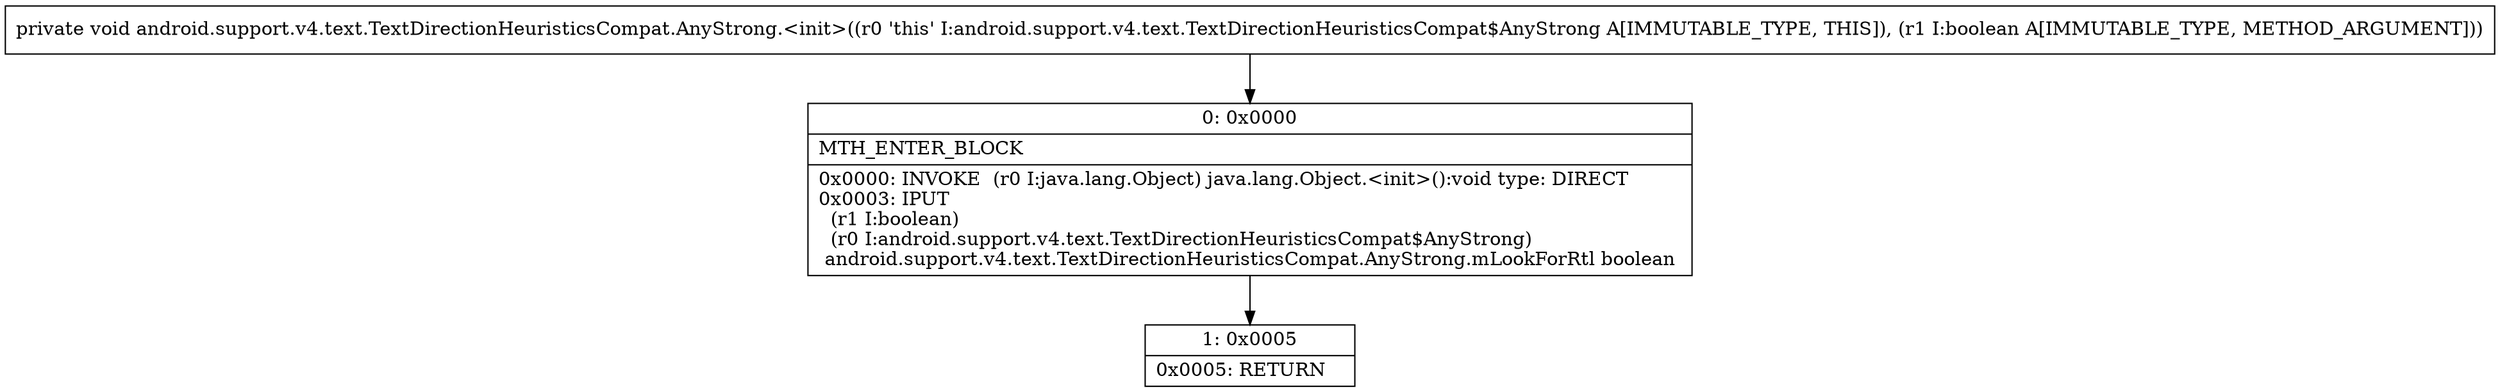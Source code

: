 digraph "CFG forandroid.support.v4.text.TextDirectionHeuristicsCompat.AnyStrong.\<init\>(Z)V" {
Node_0 [shape=record,label="{0\:\ 0x0000|MTH_ENTER_BLOCK\l|0x0000: INVOKE  (r0 I:java.lang.Object) java.lang.Object.\<init\>():void type: DIRECT \l0x0003: IPUT  \l  (r1 I:boolean)\l  (r0 I:android.support.v4.text.TextDirectionHeuristicsCompat$AnyStrong)\l android.support.v4.text.TextDirectionHeuristicsCompat.AnyStrong.mLookForRtl boolean \l}"];
Node_1 [shape=record,label="{1\:\ 0x0005|0x0005: RETURN   \l}"];
MethodNode[shape=record,label="{private void android.support.v4.text.TextDirectionHeuristicsCompat.AnyStrong.\<init\>((r0 'this' I:android.support.v4.text.TextDirectionHeuristicsCompat$AnyStrong A[IMMUTABLE_TYPE, THIS]), (r1 I:boolean A[IMMUTABLE_TYPE, METHOD_ARGUMENT])) }"];
MethodNode -> Node_0;
Node_0 -> Node_1;
}

